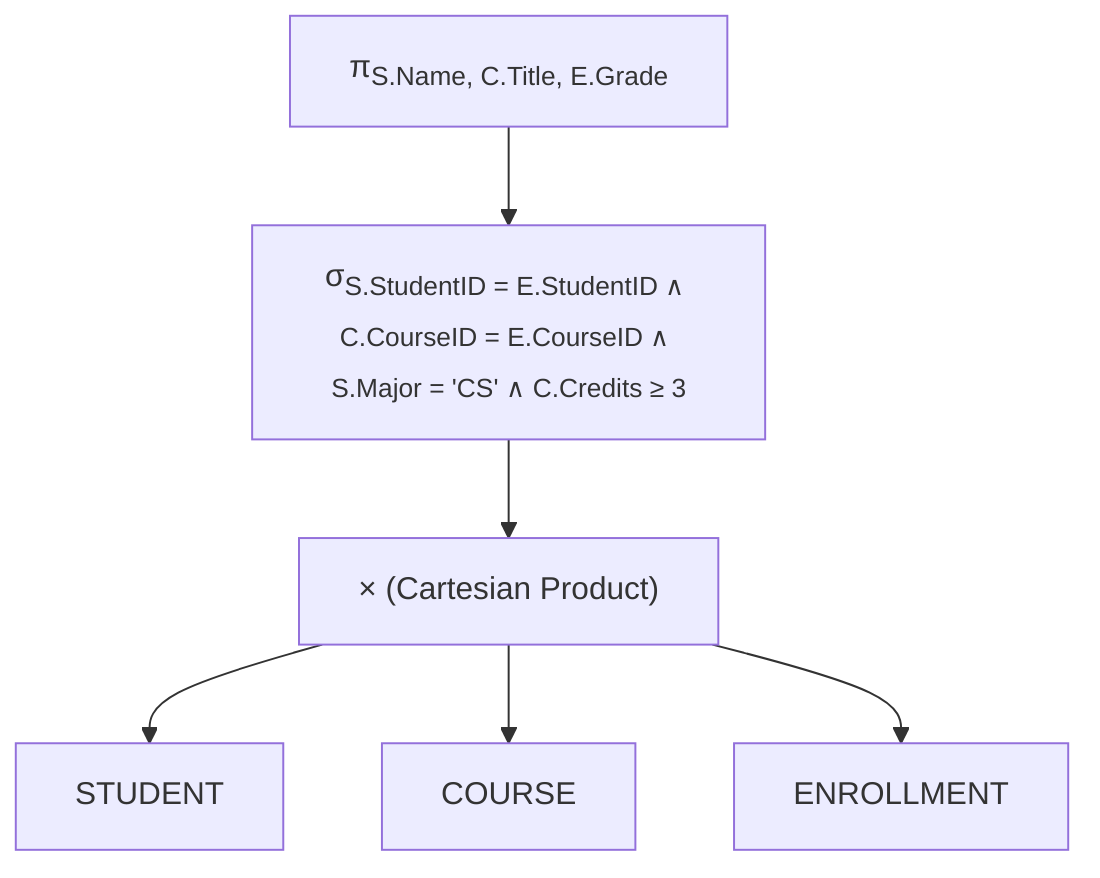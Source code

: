 graph TD
    A["π<sub>S.Name, C.Title, E.Grade</sub>"] --> B
    B["σ<sub>S.StudentID = E.StudentID ∧ C.CourseID = E.CourseID ∧ S.Major = 'CS' ∧ C.Credits ≥ 3</sub>"] --> C
    C["× (Cartesian Product)"] --> D[STUDENT]
    C --> E[COURSE]
    C --> F[ENROLLMENT]